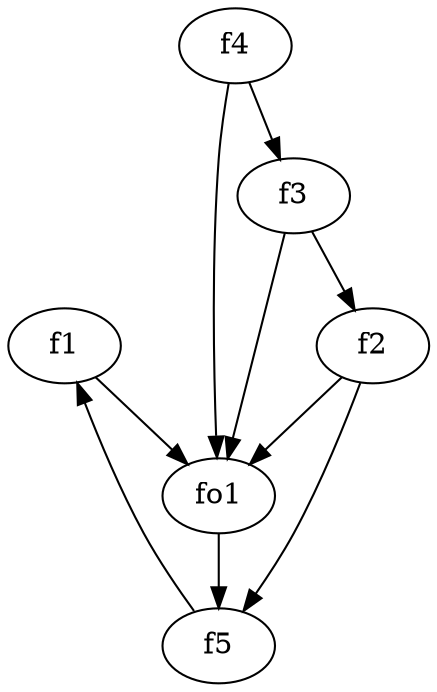 strict digraph  {
f1;
f2;
f3;
f4;
f5;
fo1;
f1 -> fo1  [weight=2];
f2 -> fo1  [weight=2];
f2 -> f5  [weight=2];
f3 -> f2  [weight=2];
f3 -> fo1  [weight=2];
f4 -> fo1  [weight=2];
f4 -> f3  [weight=2];
f5 -> f1  [weight=2];
fo1 -> f5  [weight=2];
}

